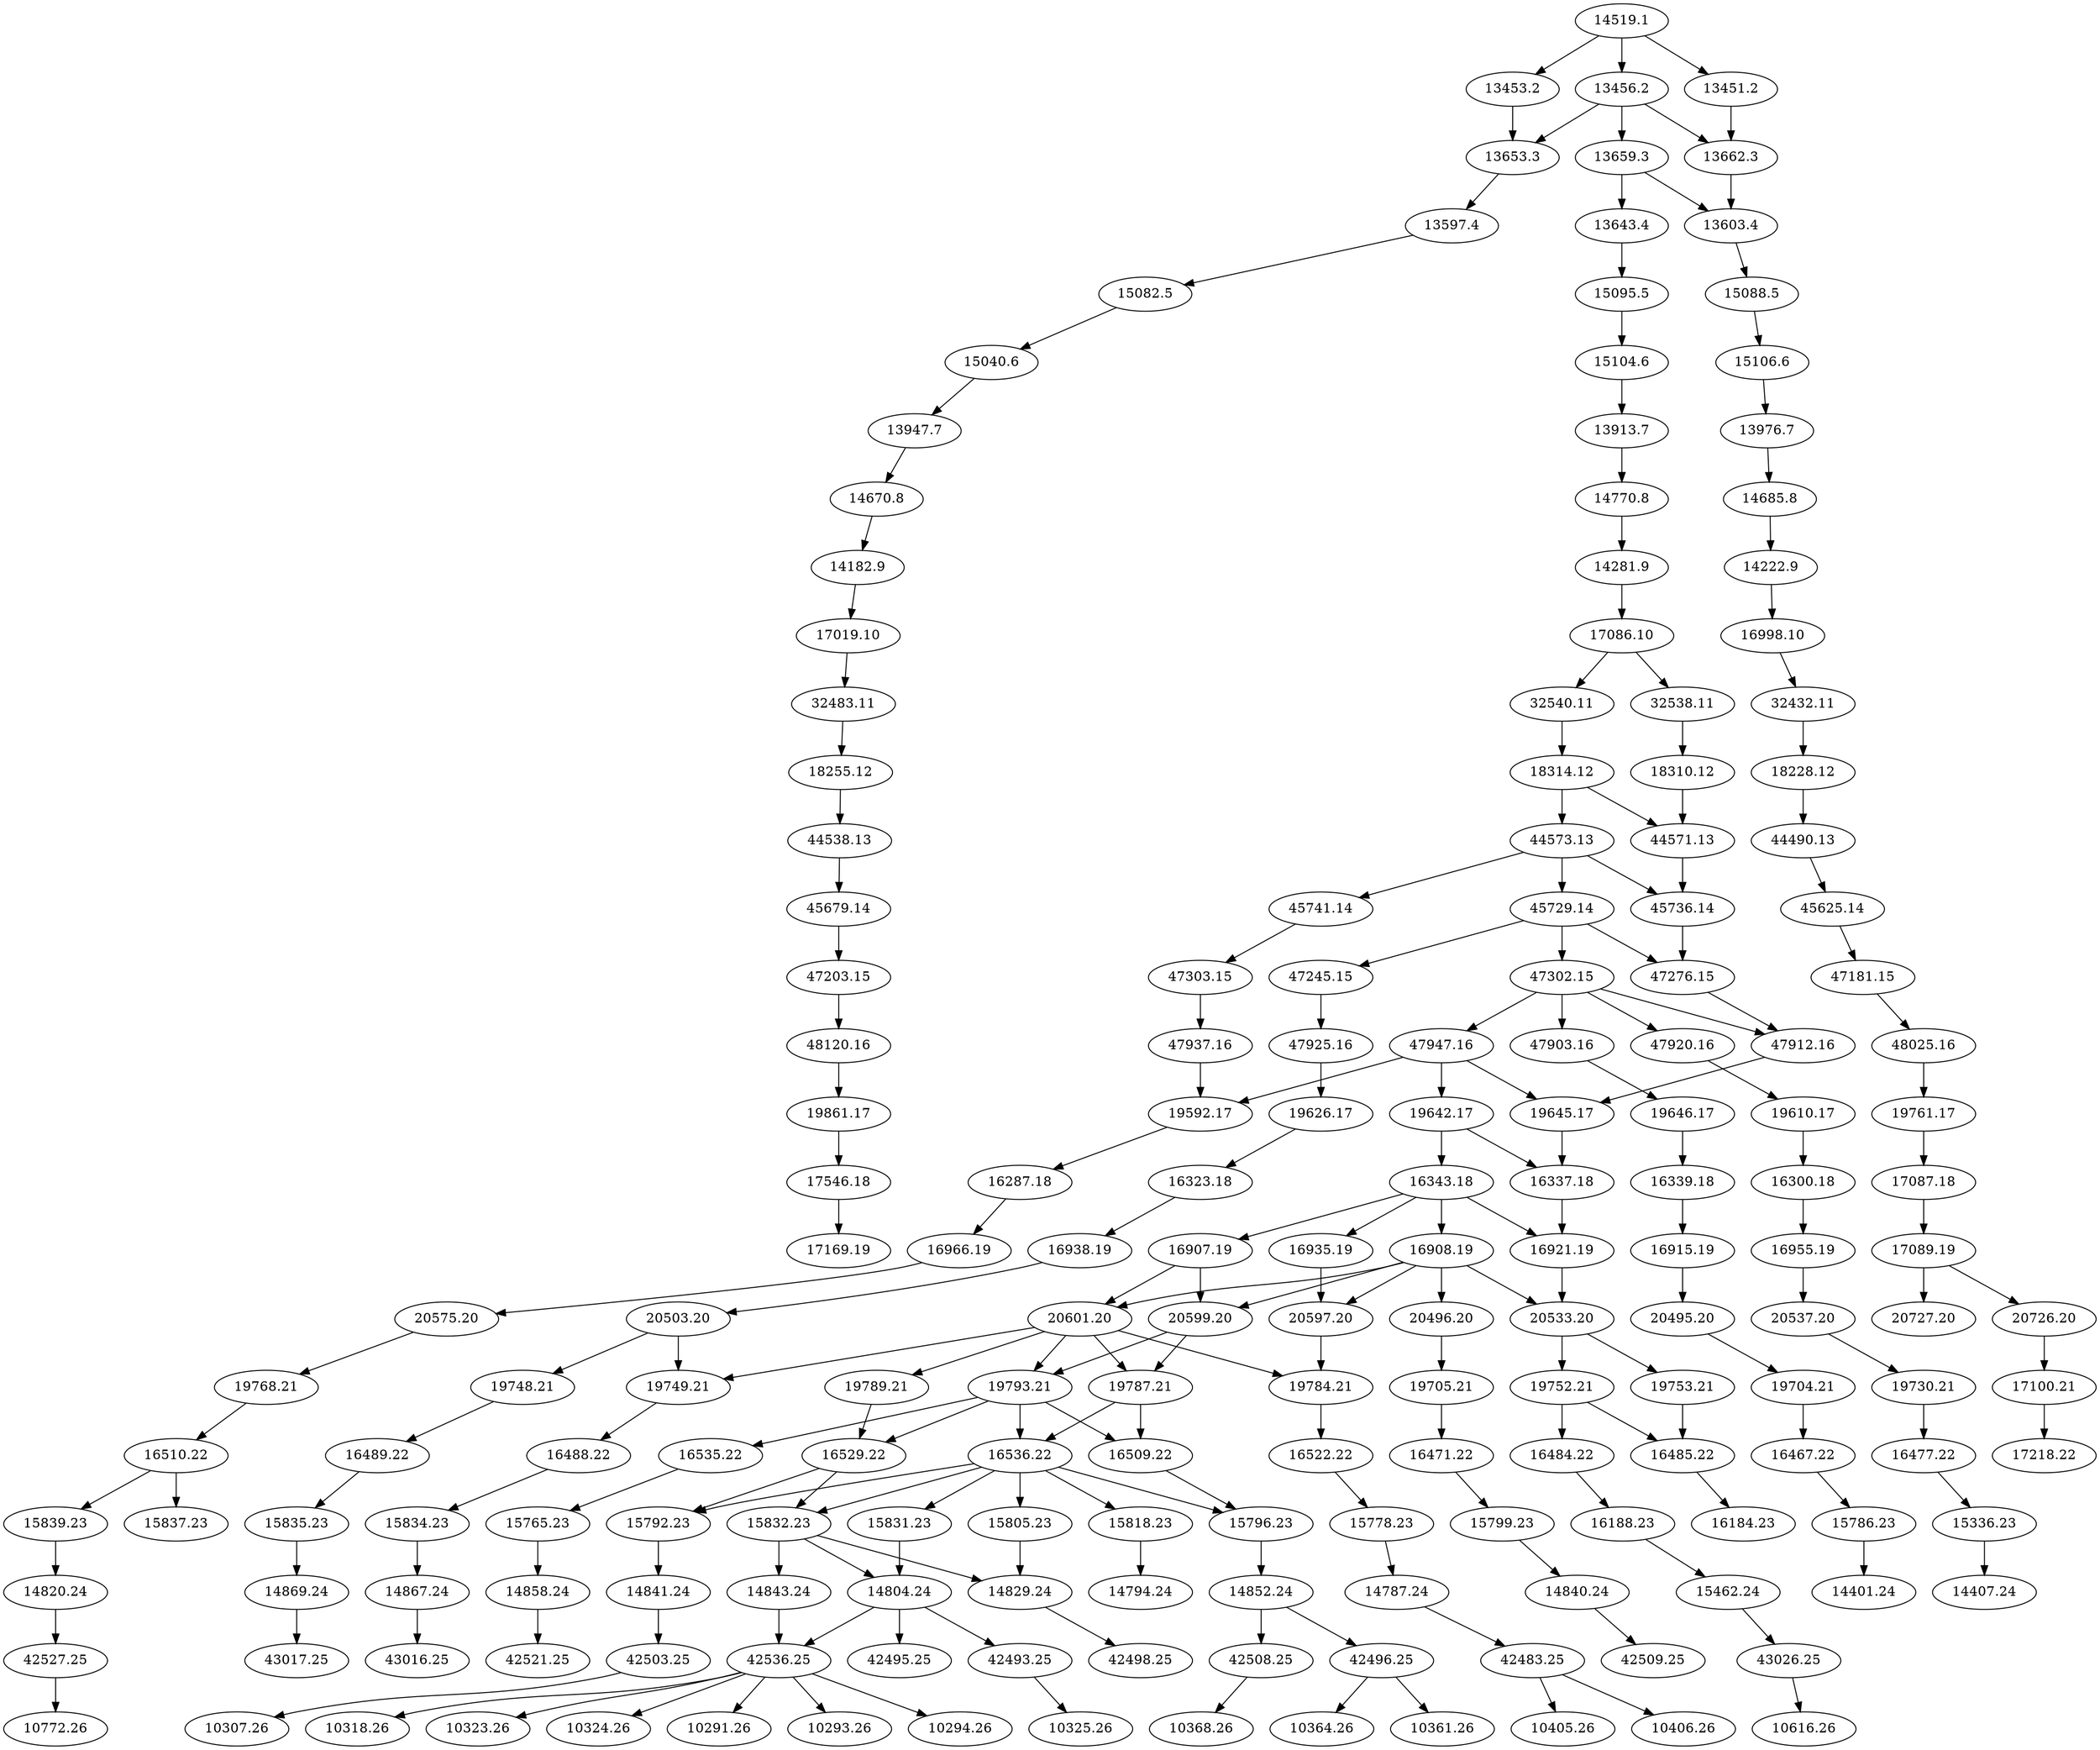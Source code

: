 digraph {
14519.1 -> 13453.2;
14519.1 -> 13456.2;
14519.1 -> 13451.2;
13451.2 -> 13662.3;
13453.2 -> 13653.3;
13456.2 -> 13653.3;
13456.2 -> 13659.3;
13456.2 -> 13662.3;
13653.3 -> 13597.4;
13659.3 -> 13603.4;
13659.3 -> 13643.4;
13662.3 -> 13603.4;
13597.4 -> 15082.5;
13603.4 -> 15088.5;
13643.4 -> 15095.5;
15082.5 -> 15040.6;
15088.5 -> 15106.6;
15095.5 -> 15104.6;
15040.6 -> 13947.7;
15104.6 -> 13913.7;
15106.6 -> 13976.7;
13913.7 -> 14770.8;
13947.7 -> 14670.8;
13976.7 -> 14685.8;
14670.8 -> 14182.9;
14685.8 -> 14222.9;
14770.8 -> 14281.9;
14182.9 -> 17019.10;
14222.9 -> 16998.10;
14281.9 -> 17086.10;
16998.10 -> 32432.11;
17019.10 -> 32483.11;
17086.10 -> 32538.11;
17086.10 -> 32540.11;
32432.11 -> 18228.12;
32483.11 -> 18255.12;
32538.11 -> 18310.12;
32540.11 -> 18314.12;
18228.12 -> 44490.13;
18255.12 -> 44538.13;
18310.12 -> 44571.13;
18314.12 -> 44571.13;
18314.12 -> 44573.13;
44490.13 -> 45625.14;
44538.13 -> 45679.14;
44571.13 -> 45736.14;
44573.13 -> 45729.14;
44573.13 -> 45736.14;
44573.13 -> 45741.14;
45625.14 -> 47181.15;
45679.14 -> 47203.15;
45729.14 -> 47245.15;
45729.14 -> 47276.15;
45729.14 -> 47302.15;
45736.14 -> 47276.15;
45741.14 -> 47303.15;
47181.15 -> 48025.16;
47203.15 -> 48120.16;
47245.15 -> 47925.16;
47276.15 -> 47912.16;
47302.15 -> 47903.16;
47302.15 -> 47912.16;
47302.15 -> 47920.16;
47302.15 -> 47947.16;
47303.15 -> 47937.16;
47903.16 -> 19646.17;
47912.16 -> 19645.17;
47920.16 -> 19610.17;
47925.16 -> 19626.17;
47937.16 -> 19592.17;
47947.16 -> 19592.17;
47947.16 -> 19642.17;
47947.16 -> 19645.17;
48025.16 -> 19761.17;
48120.16 -> 19861.17;
19592.17 -> 16287.18;
19610.17 -> 16300.18;
19626.17 -> 16323.18;
19642.17 -> 16337.18;
19642.17 -> 16343.18;
19645.17 -> 16337.18;
19646.17 -> 16339.18;
19761.17 -> 17087.18;
19861.17 -> 17546.18;
16287.18 -> 16966.19;
16300.18 -> 16955.19;
16323.18 -> 16938.19;
16337.18 -> 16921.19;
16339.18 -> 16915.19;
16343.18 -> 16907.19;
16343.18 -> 16908.19;
16343.18 -> 16921.19;
16343.18 -> 16935.19;
17087.18 -> 17089.19;
17546.18 -> 17169.19;
16907.19 -> 20599.20;
16907.19 -> 20601.20;
16908.19 -> 20496.20;
16908.19 -> 20533.20;
16908.19 -> 20597.20;
16908.19 -> 20599.20;
16908.19 -> 20601.20;
16915.19 -> 20495.20;
16921.19 -> 20533.20;
16935.19 -> 20597.20;
16938.19 -> 20503.20;
16955.19 -> 20537.20;
16966.19 -> 20575.20;
17089.19 -> 20726.20;
17089.19 -> 20727.20;
20495.20 -> 19704.21;
20496.20 -> 19705.21;
20503.20 -> 19748.21;
20503.20 -> 19749.21;
20533.20 -> 19752.21;
20533.20 -> 19753.21;
20537.20 -> 19730.21;
20575.20 -> 19768.21;
20597.20 -> 19784.21;
20599.20 -> 19787.21;
20599.20 -> 19793.21;
20601.20 -> 19749.21;
20601.20 -> 19784.21;
20601.20 -> 19787.21;
20601.20 -> 19789.21;
20601.20 -> 19793.21;
20726.20 -> 17100.21;
17100.21 -> 17218.22;
19704.21 -> 16467.22;
19705.21 -> 16471.22;
19730.21 -> 16477.22;
19748.21 -> 16489.22;
19749.21 -> 16488.22;
19752.21 -> 16484.22;
19752.21 -> 16485.22;
19753.21 -> 16485.22;
19768.21 -> 16510.22;
19784.21 -> 16522.22;
19787.21 -> 16509.22;
19787.21 -> 16536.22;
19789.21 -> 16529.22;
19793.21 -> 16509.22;
19793.21 -> 16529.22;
19793.21 -> 16535.22;
19793.21 -> 16536.22;
16467.22 -> 15786.23;
16471.22 -> 15799.23;
16477.22 -> 15336.23;
16484.22 -> 16188.23;
16485.22 -> 16184.23;
16488.22 -> 15834.23;
16489.22 -> 15835.23;
16509.22 -> 15796.23;
16510.22 -> 15837.23;
16510.22 -> 15839.23;
16522.22 -> 15778.23;
16529.22 -> 15792.23;
16529.22 -> 15832.23;
16535.22 -> 15765.23;
16536.22 -> 15792.23;
16536.22 -> 15796.23;
16536.22 -> 15805.23;
16536.22 -> 15818.23;
16536.22 -> 15831.23;
16536.22 -> 15832.23;
15336.23 -> 14407.24;
15765.23 -> 14858.24;
15778.23 -> 14787.24;
15786.23 -> 14401.24;
15792.23 -> 14841.24;
15796.23 -> 14852.24;
15799.23 -> 14840.24;
15805.23 -> 14829.24;
15818.23 -> 14794.24;
15831.23 -> 14804.24;
15832.23 -> 14804.24;
15832.23 -> 14829.24;
15832.23 -> 14843.24;
15834.23 -> 14867.24;
15835.23 -> 14869.24;
15839.23 -> 14820.24;
16188.23 -> 15462.24;
14787.24 -> 42483.25;
14804.24 -> 42493.25;
14804.24 -> 42495.25;
14804.24 -> 42536.25;
14820.24 -> 42527.25;
14829.24 -> 42498.25;
14840.24 -> 42509.25;
14841.24 -> 42503.25;
14843.24 -> 42536.25;
14852.24 -> 42496.25;
14852.24 -> 42508.25;
14858.24 -> 42521.25;
14867.24 -> 43016.25;
14869.24 -> 43017.25;
15462.24 -> 43026.25;
42483.25 -> 10405.26;
42483.25 -> 10406.26;
42493.25 -> 10325.26;
42496.25 -> 10361.26;
42496.25 -> 10364.26;
42503.25 -> 10307.26;
42508.25 -> 10368.26;
42527.25 -> 10772.26;
42536.25 -> 10291.26;
42536.25 -> 10293.26;
42536.25 -> 10294.26;
42536.25 -> 10318.26;
42536.25 -> 10323.26;
42536.25 -> 10324.26;
43026.25 -> 10616.26;}